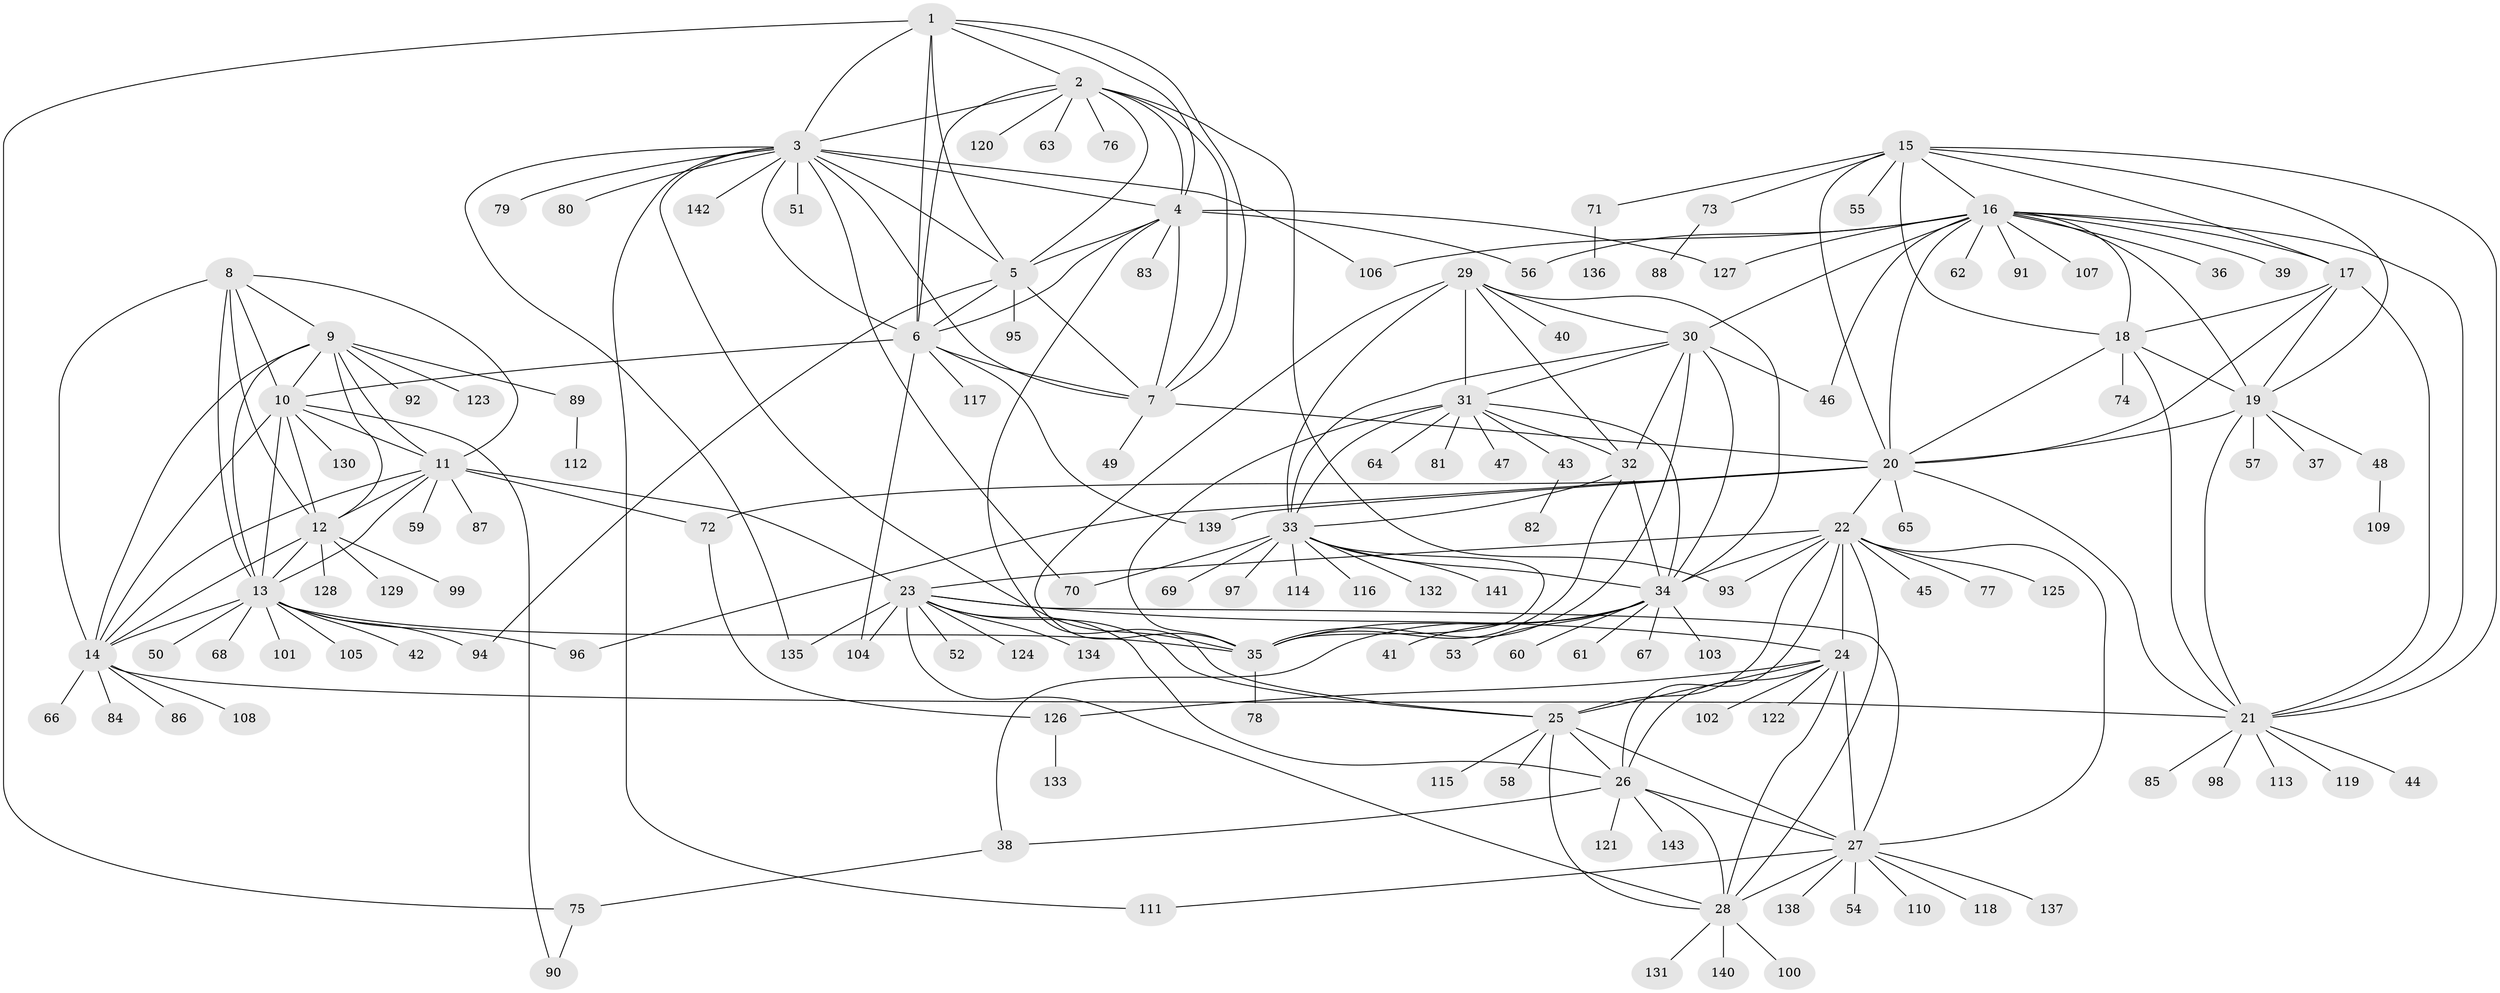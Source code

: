 // coarse degree distribution, {12: 0.017241379310344827, 5: 0.08620689655172414, 15: 0.017241379310344827, 7: 0.1206896551724138, 11: 0.017241379310344827, 10: 0.017241379310344827, 8: 0.034482758620689655, 6: 0.034482758620689655, 4: 0.017241379310344827, 3: 0.06896551724137931, 2: 0.1206896551724138, 1: 0.4482758620689655}
// Generated by graph-tools (version 1.1) at 2025/52/03/04/25 22:52:24]
// undirected, 143 vertices, 240 edges
graph export_dot {
  node [color=gray90,style=filled];
  1;
  2;
  3;
  4;
  5;
  6;
  7;
  8;
  9;
  10;
  11;
  12;
  13;
  14;
  15;
  16;
  17;
  18;
  19;
  20;
  21;
  22;
  23;
  24;
  25;
  26;
  27;
  28;
  29;
  30;
  31;
  32;
  33;
  34;
  35;
  36;
  37;
  38;
  39;
  40;
  41;
  42;
  43;
  44;
  45;
  46;
  47;
  48;
  49;
  50;
  51;
  52;
  53;
  54;
  55;
  56;
  57;
  58;
  59;
  60;
  61;
  62;
  63;
  64;
  65;
  66;
  67;
  68;
  69;
  70;
  71;
  72;
  73;
  74;
  75;
  76;
  77;
  78;
  79;
  80;
  81;
  82;
  83;
  84;
  85;
  86;
  87;
  88;
  89;
  90;
  91;
  92;
  93;
  94;
  95;
  96;
  97;
  98;
  99;
  100;
  101;
  102;
  103;
  104;
  105;
  106;
  107;
  108;
  109;
  110;
  111;
  112;
  113;
  114;
  115;
  116;
  117;
  118;
  119;
  120;
  121;
  122;
  123;
  124;
  125;
  126;
  127;
  128;
  129;
  130;
  131;
  132;
  133;
  134;
  135;
  136;
  137;
  138;
  139;
  140;
  141;
  142;
  143;
  1 -- 2;
  1 -- 3;
  1 -- 4;
  1 -- 5;
  1 -- 6;
  1 -- 7;
  1 -- 75;
  2 -- 3;
  2 -- 4;
  2 -- 5;
  2 -- 6;
  2 -- 7;
  2 -- 63;
  2 -- 76;
  2 -- 93;
  2 -- 120;
  3 -- 4;
  3 -- 5;
  3 -- 6;
  3 -- 7;
  3 -- 35;
  3 -- 51;
  3 -- 70;
  3 -- 79;
  3 -- 80;
  3 -- 106;
  3 -- 111;
  3 -- 135;
  3 -- 142;
  4 -- 5;
  4 -- 6;
  4 -- 7;
  4 -- 25;
  4 -- 56;
  4 -- 83;
  4 -- 127;
  5 -- 6;
  5 -- 7;
  5 -- 94;
  5 -- 95;
  6 -- 7;
  6 -- 10;
  6 -- 104;
  6 -- 117;
  6 -- 139;
  7 -- 20;
  7 -- 49;
  8 -- 9;
  8 -- 10;
  8 -- 11;
  8 -- 12;
  8 -- 13;
  8 -- 14;
  9 -- 10;
  9 -- 11;
  9 -- 12;
  9 -- 13;
  9 -- 14;
  9 -- 89;
  9 -- 92;
  9 -- 123;
  10 -- 11;
  10 -- 12;
  10 -- 13;
  10 -- 14;
  10 -- 90;
  10 -- 130;
  11 -- 12;
  11 -- 13;
  11 -- 14;
  11 -- 23;
  11 -- 59;
  11 -- 72;
  11 -- 87;
  12 -- 13;
  12 -- 14;
  12 -- 99;
  12 -- 128;
  12 -- 129;
  13 -- 14;
  13 -- 35;
  13 -- 42;
  13 -- 50;
  13 -- 68;
  13 -- 94;
  13 -- 96;
  13 -- 101;
  13 -- 105;
  14 -- 21;
  14 -- 66;
  14 -- 84;
  14 -- 86;
  14 -- 108;
  15 -- 16;
  15 -- 17;
  15 -- 18;
  15 -- 19;
  15 -- 20;
  15 -- 21;
  15 -- 55;
  15 -- 71;
  15 -- 73;
  16 -- 17;
  16 -- 18;
  16 -- 19;
  16 -- 20;
  16 -- 21;
  16 -- 30;
  16 -- 36;
  16 -- 39;
  16 -- 46;
  16 -- 56;
  16 -- 62;
  16 -- 91;
  16 -- 106;
  16 -- 107;
  16 -- 127;
  17 -- 18;
  17 -- 19;
  17 -- 20;
  17 -- 21;
  18 -- 19;
  18 -- 20;
  18 -- 21;
  18 -- 74;
  19 -- 20;
  19 -- 21;
  19 -- 37;
  19 -- 48;
  19 -- 57;
  20 -- 21;
  20 -- 22;
  20 -- 65;
  20 -- 72;
  20 -- 96;
  20 -- 139;
  21 -- 44;
  21 -- 85;
  21 -- 98;
  21 -- 113;
  21 -- 119;
  22 -- 23;
  22 -- 24;
  22 -- 25;
  22 -- 26;
  22 -- 27;
  22 -- 28;
  22 -- 34;
  22 -- 45;
  22 -- 77;
  22 -- 93;
  22 -- 125;
  23 -- 24;
  23 -- 25;
  23 -- 26;
  23 -- 27;
  23 -- 28;
  23 -- 52;
  23 -- 104;
  23 -- 124;
  23 -- 134;
  23 -- 135;
  24 -- 25;
  24 -- 26;
  24 -- 27;
  24 -- 28;
  24 -- 102;
  24 -- 122;
  24 -- 126;
  25 -- 26;
  25 -- 27;
  25 -- 28;
  25 -- 58;
  25 -- 115;
  26 -- 27;
  26 -- 28;
  26 -- 38;
  26 -- 121;
  26 -- 143;
  27 -- 28;
  27 -- 54;
  27 -- 110;
  27 -- 111;
  27 -- 118;
  27 -- 137;
  27 -- 138;
  28 -- 100;
  28 -- 131;
  28 -- 140;
  29 -- 30;
  29 -- 31;
  29 -- 32;
  29 -- 33;
  29 -- 34;
  29 -- 35;
  29 -- 40;
  30 -- 31;
  30 -- 32;
  30 -- 33;
  30 -- 34;
  30 -- 35;
  30 -- 46;
  31 -- 32;
  31 -- 33;
  31 -- 34;
  31 -- 35;
  31 -- 43;
  31 -- 47;
  31 -- 64;
  31 -- 81;
  32 -- 33;
  32 -- 34;
  32 -- 35;
  33 -- 34;
  33 -- 35;
  33 -- 69;
  33 -- 70;
  33 -- 97;
  33 -- 114;
  33 -- 116;
  33 -- 132;
  33 -- 141;
  34 -- 35;
  34 -- 38;
  34 -- 41;
  34 -- 53;
  34 -- 60;
  34 -- 61;
  34 -- 67;
  34 -- 103;
  35 -- 78;
  38 -- 75;
  43 -- 82;
  48 -- 109;
  71 -- 136;
  72 -- 126;
  73 -- 88;
  75 -- 90;
  89 -- 112;
  126 -- 133;
}
